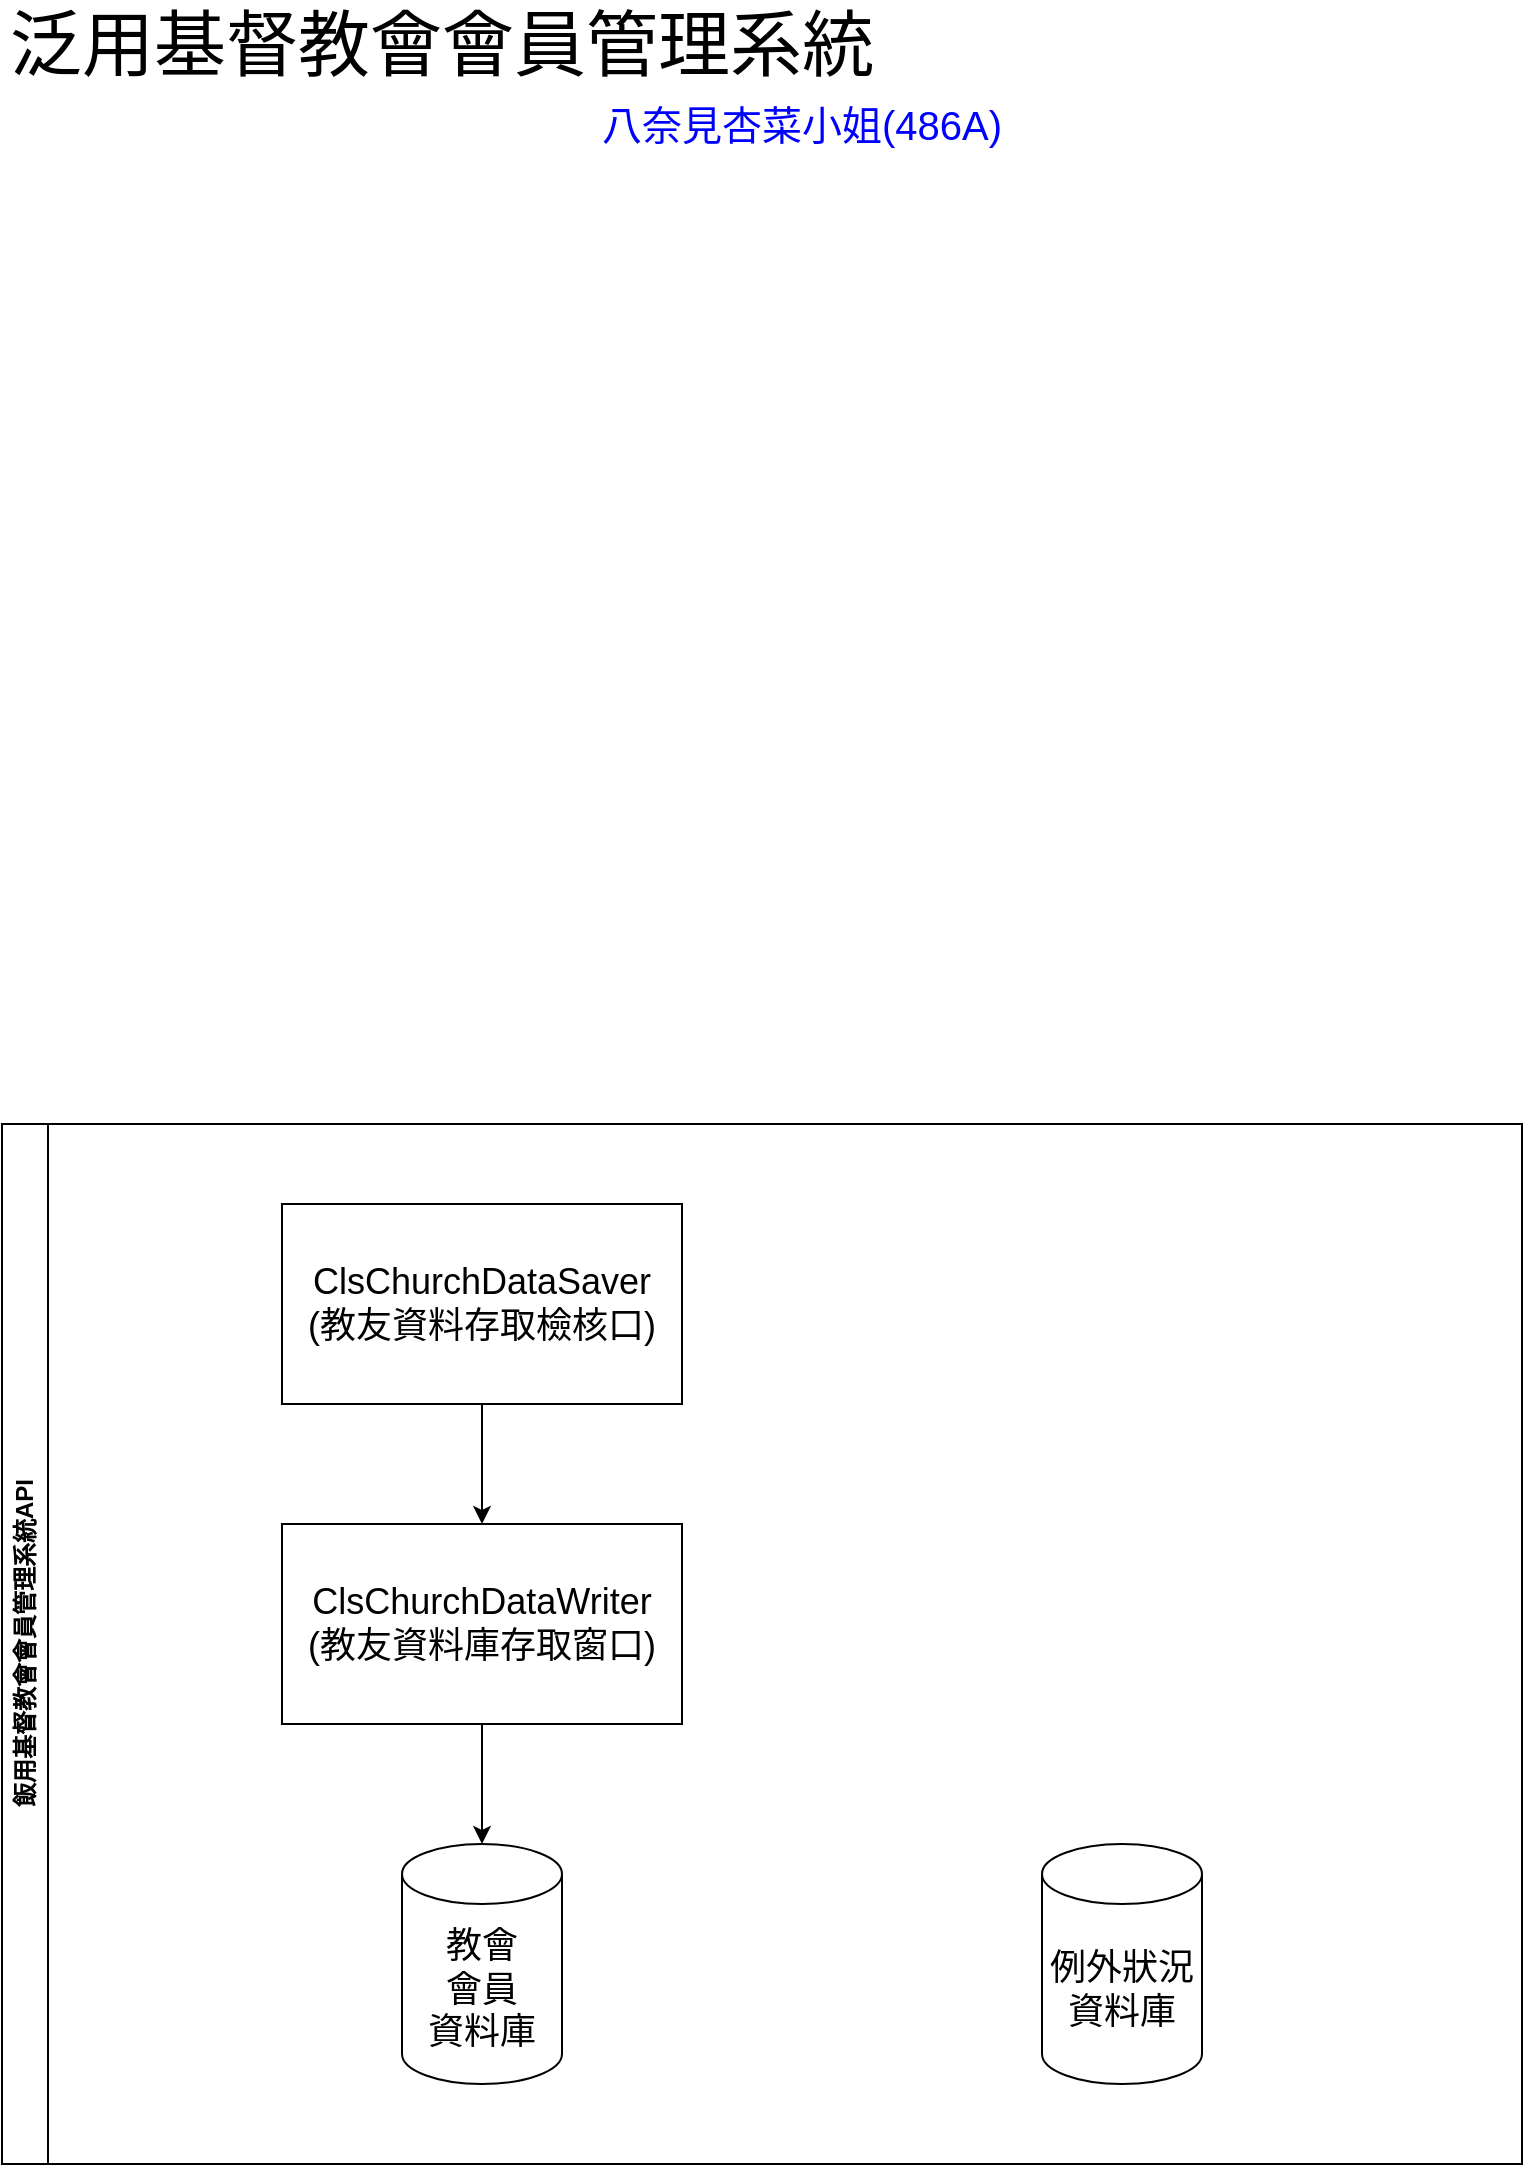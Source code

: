 <mxfile version="27.0.9">
  <diagram name="第1頁" id="xwCW6TP5Jn_L3Ke1LY7x">
    <mxGraphModel dx="1042" dy="634" grid="1" gridSize="10" guides="1" tooltips="1" connect="1" arrows="1" fold="1" page="1" pageScale="1" pageWidth="827" pageHeight="1169" math="0" shadow="0">
      <root>
        <mxCell id="0" />
        <mxCell id="1" parent="0" />
        <mxCell id="5KIfBzAkbotJBmWXOVmB-1" value="飯用基督教會會員管理系統API" style="swimlane;horizontal=0;whiteSpace=wrap;html=1;" vertex="1" parent="1">
          <mxGeometry x="40" y="600" width="760" height="520" as="geometry" />
        </mxCell>
        <mxCell id="5KIfBzAkbotJBmWXOVmB-3" value="例外狀況&lt;div&gt;資料庫&lt;/div&gt;" style="shape=cylinder3;whiteSpace=wrap;html=1;boundedLbl=1;backgroundOutline=1;size=15;fontSize=18;" vertex="1" parent="5KIfBzAkbotJBmWXOVmB-1">
          <mxGeometry x="520" y="360" width="80" height="120" as="geometry" />
        </mxCell>
        <mxCell id="5KIfBzAkbotJBmWXOVmB-2" value="教會&lt;div&gt;會員&lt;/div&gt;&lt;div&gt;資料庫&lt;/div&gt;" style="shape=cylinder3;whiteSpace=wrap;html=1;boundedLbl=1;backgroundOutline=1;size=15;fontSize=18;" vertex="1" parent="5KIfBzAkbotJBmWXOVmB-1">
          <mxGeometry x="200" y="360" width="80" height="120" as="geometry" />
        </mxCell>
        <mxCell id="5KIfBzAkbotJBmWXOVmB-6" value="ClsChurchDataSaver&lt;div&gt;(教友資料存取檢核口)&lt;/div&gt;" style="rounded=0;whiteSpace=wrap;html=1;fontSize=18;" vertex="1" parent="5KIfBzAkbotJBmWXOVmB-1">
          <mxGeometry x="140" y="40" width="200" height="100" as="geometry" />
        </mxCell>
        <mxCell id="5KIfBzAkbotJBmWXOVmB-5" value="ClsChurchDataWriter&lt;div&gt;(教友資料庫存取窗口)&lt;/div&gt;" style="rounded=0;whiteSpace=wrap;html=1;fontSize=18;" vertex="1" parent="1">
          <mxGeometry x="180" y="800" width="200" height="100" as="geometry" />
        </mxCell>
        <mxCell id="5KIfBzAkbotJBmWXOVmB-7" style="edgeStyle=orthogonalEdgeStyle;rounded=0;orthogonalLoop=1;jettySize=auto;html=1;exitX=0.5;exitY=1;exitDx=0;exitDy=0;entryX=0.5;entryY=0;entryDx=0;entryDy=0;entryPerimeter=0;" edge="1" parent="1" source="5KIfBzAkbotJBmWXOVmB-5" target="5KIfBzAkbotJBmWXOVmB-2">
          <mxGeometry relative="1" as="geometry" />
        </mxCell>
        <mxCell id="5KIfBzAkbotJBmWXOVmB-8" style="edgeStyle=orthogonalEdgeStyle;rounded=0;orthogonalLoop=1;jettySize=auto;html=1;exitX=0.5;exitY=1;exitDx=0;exitDy=0;entryX=0.5;entryY=0;entryDx=0;entryDy=0;" edge="1" parent="1" source="5KIfBzAkbotJBmWXOVmB-6" target="5KIfBzAkbotJBmWXOVmB-5">
          <mxGeometry relative="1" as="geometry" />
        </mxCell>
        <mxCell id="5KIfBzAkbotJBmWXOVmB-9" value="泛用基督教會會員管理系統" style="text;html=1;align=center;verticalAlign=middle;whiteSpace=wrap;rounded=0;fontSize=36;" vertex="1" parent="1">
          <mxGeometry x="40" y="40" width="440" height="40" as="geometry" />
        </mxCell>
        <mxCell id="5KIfBzAkbotJBmWXOVmB-10" value="八奈見杏菜小姐(486A)" style="text;html=1;align=center;verticalAlign=middle;whiteSpace=wrap;rounded=0;fontSize=20;fontColor=light-dark(#0000ff, #ededed);" vertex="1" parent="1">
          <mxGeometry x="320" y="80" width="240" height="40" as="geometry" />
        </mxCell>
      </root>
    </mxGraphModel>
  </diagram>
</mxfile>
